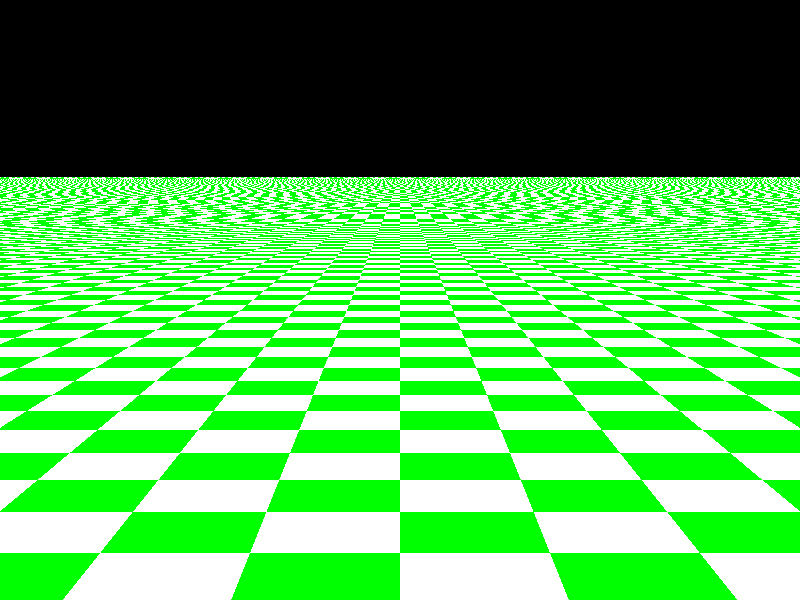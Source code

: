   #include "colors.inc"
  camera {
    location <0, 1, -10>
    look_at 0
    angle 36
  }
  light_source { <500, 500, -1000> White }
  plane { y, -1.5
    pigment { checker Green White }
  }
